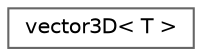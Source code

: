 digraph "Graphical Class Hierarchy"
{
 // LATEX_PDF_SIZE
  bgcolor="transparent";
  edge [fontname=Helvetica,fontsize=10,labelfontname=Helvetica,labelfontsize=10];
  node [fontname=Helvetica,fontsize=10,shape=box,height=0.2,width=0.4];
  rankdir="LR";
  Node0 [id="Node000000",label="vector3D\< T \>",height=0.2,width=0.4,color="grey40", fillcolor="white", style="filled",URL="$structvector3D.html",tooltip=" "];
}
